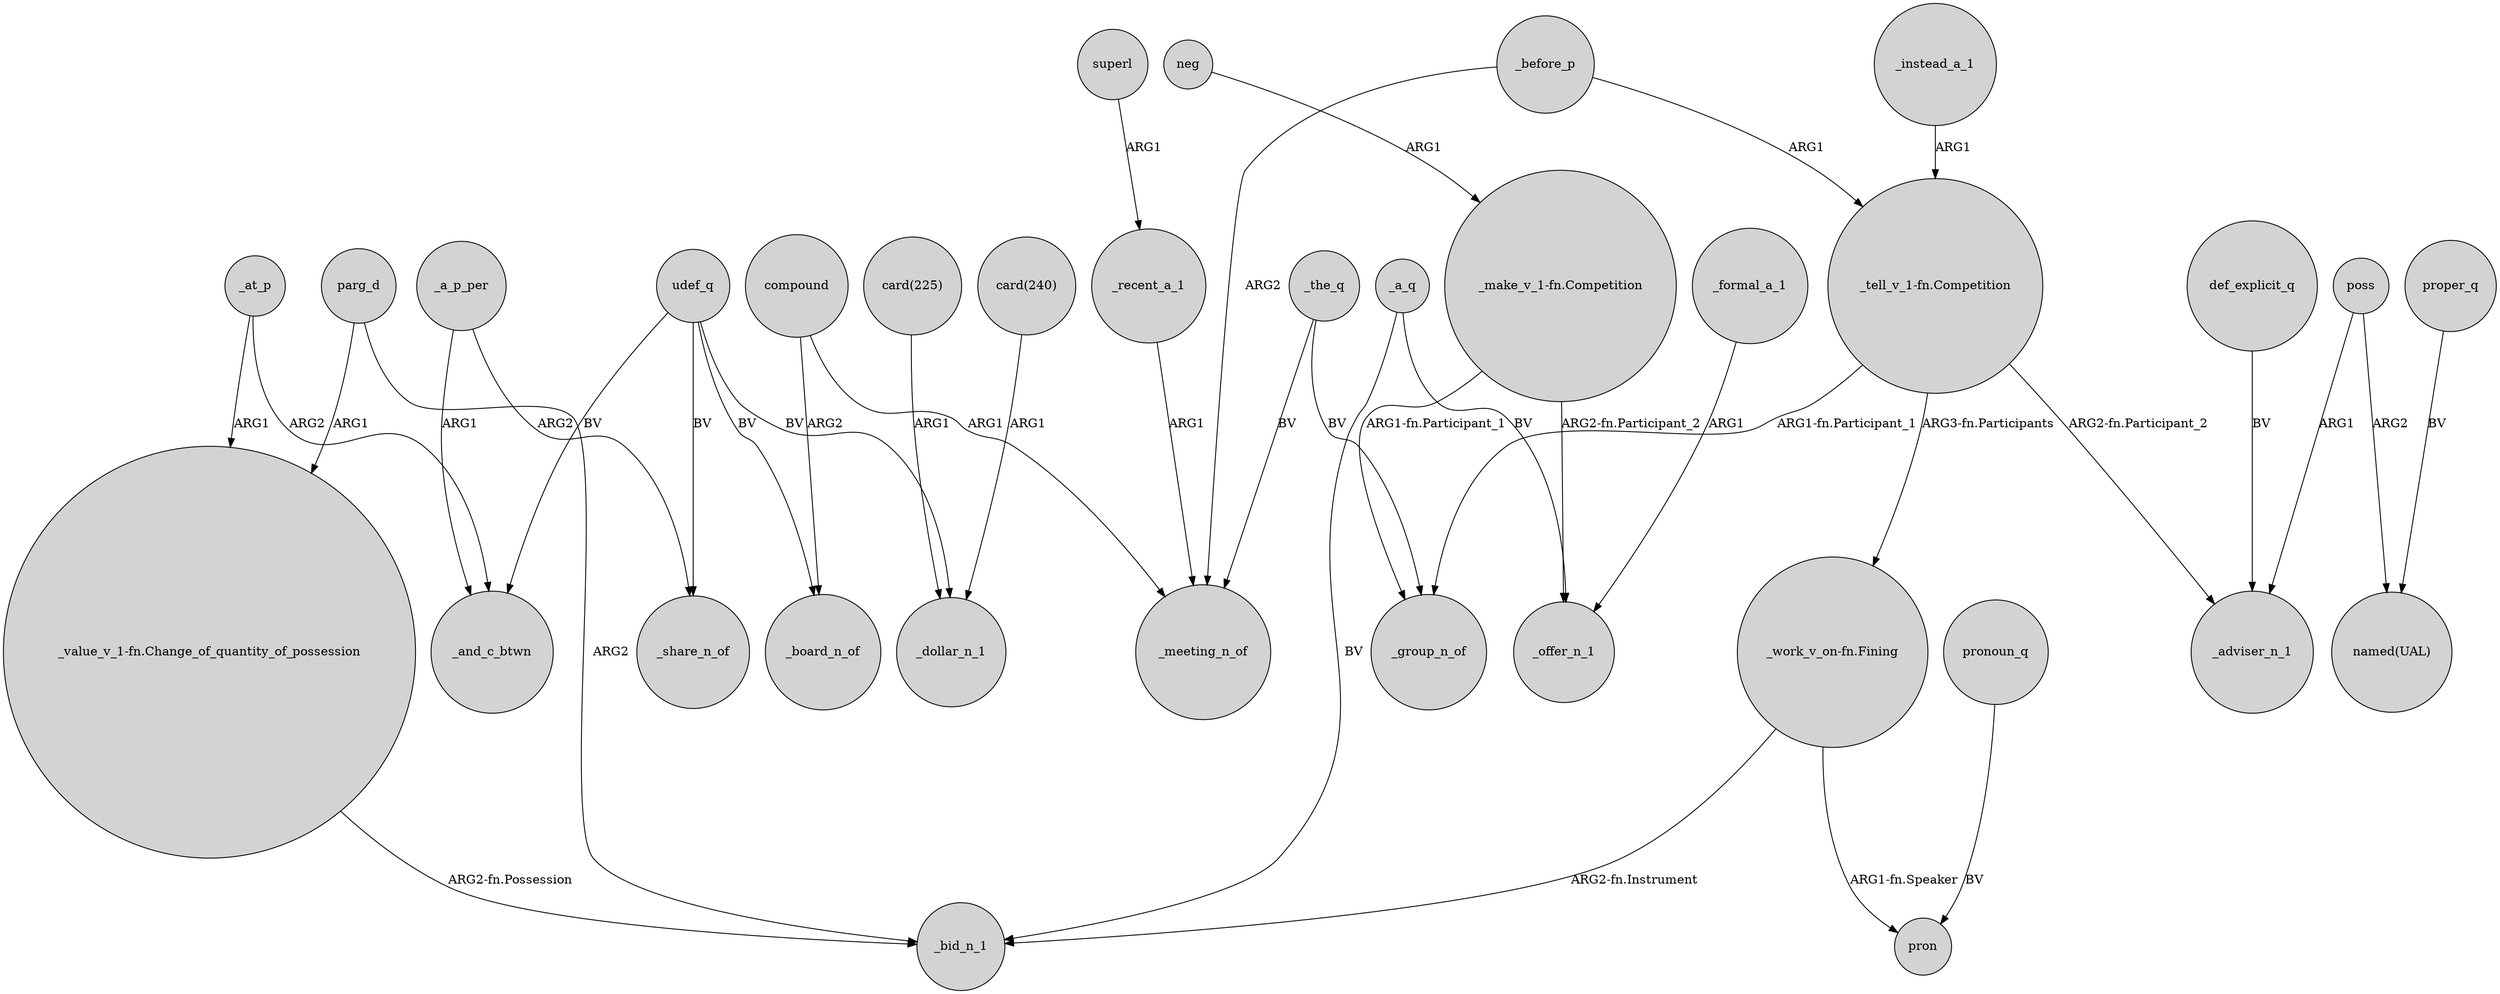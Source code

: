 digraph {
	node [shape=circle style=filled]
	_a_q -> _bid_n_1 [label=BV]
	"_value_v_1-fn.Change_of_quantity_of_possession" -> _bid_n_1 [label="ARG2-fn.Possession"]
	"_work_v_on-fn.Fining" -> pron [label="ARG1-fn.Speaker"]
	udef_q -> _and_c_btwn [label=BV]
	"_tell_v_1-fn.Competition" -> "_work_v_on-fn.Fining" [label="ARG3-fn.Participants"]
	parg_d -> "_value_v_1-fn.Change_of_quantity_of_possession" [label=ARG1]
	"card(225)" -> _dollar_n_1 [label=ARG1]
	neg -> "_make_v_1-fn.Competition" [label=ARG1]
	"_tell_v_1-fn.Competition" -> _group_n_of [label="ARG1-fn.Participant_1"]
	_instead_a_1 -> "_tell_v_1-fn.Competition" [label=ARG1]
	_the_q -> _meeting_n_of [label=BV]
	poss -> "named(UAL)" [label=ARG2]
	proper_q -> "named(UAL)" [label=BV]
	"_make_v_1-fn.Competition" -> _offer_n_1 [label="ARG2-fn.Participant_2"]
	compound -> _meeting_n_of [label=ARG1]
	pronoun_q -> pron [label=BV]
	"_tell_v_1-fn.Competition" -> _adviser_n_1 [label="ARG2-fn.Participant_2"]
	_before_p -> _meeting_n_of [label=ARG2]
	"_make_v_1-fn.Competition" -> _group_n_of [label="ARG1-fn.Participant_1"]
	_a_p_per -> _share_n_of [label=ARG2]
	udef_q -> _share_n_of [label=BV]
	_the_q -> _group_n_of [label=BV]
	def_explicit_q -> _adviser_n_1 [label=BV]
	parg_d -> _bid_n_1 [label=ARG2]
	udef_q -> _dollar_n_1 [label=BV]
	_at_p -> _and_c_btwn [label=ARG2]
	udef_q -> _board_n_of [label=BV]
	compound -> _board_n_of [label=ARG2]
	_at_p -> "_value_v_1-fn.Change_of_quantity_of_possession" [label=ARG1]
	"card(240)" -> _dollar_n_1 [label=ARG1]
	superl -> _recent_a_1 [label=ARG1]
	_before_p -> "_tell_v_1-fn.Competition" [label=ARG1]
	_a_q -> _offer_n_1 [label=BV]
	_formal_a_1 -> _offer_n_1 [label=ARG1]
	_a_p_per -> _and_c_btwn [label=ARG1]
	"_work_v_on-fn.Fining" -> _bid_n_1 [label="ARG2-fn.Instrument"]
	poss -> _adviser_n_1 [label=ARG1]
	_recent_a_1 -> _meeting_n_of [label=ARG1]
}
